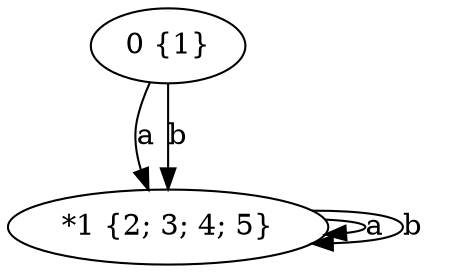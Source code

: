 digraph {
"0 {1}" -> "*1 {2; 3; 4; 5}" [label="a"]
"0 {1}" -> "*1 {2; 3; 4; 5}" [label="b"]
"*1 {2; 3; 4; 5}" -> "*1 {2; 3; 4; 5}" [label="a"]
"*1 {2; 3; 4; 5}" -> "*1 {2; 3; 4; 5}" [label="b"]
}
